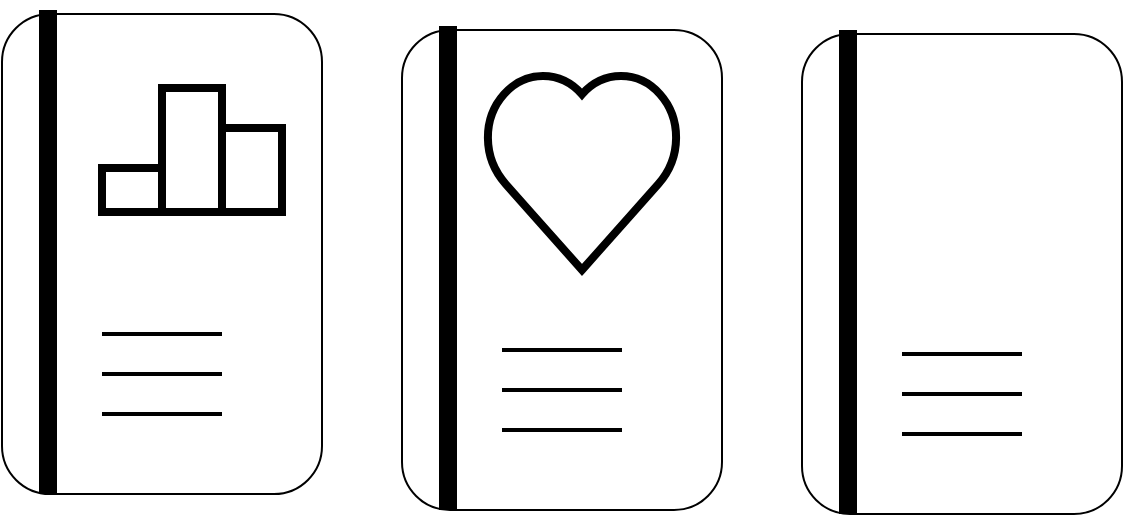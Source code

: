 <mxfile version="13.10.1" type="device"><diagram id="LQnWfatPF32LKoPPIM7A" name="Page-1"><mxGraphModel dx="1298" dy="722" grid="1" gridSize="10" guides="1" tooltips="1" connect="1" arrows="1" fold="1" page="1" pageScale="1" pageWidth="850" pageHeight="1100" math="0" shadow="0"><root><mxCell id="0"/><mxCell id="1" parent="0"/><mxCell id="fuB1uRBvP-Pcp4r1zQ3I-1" value="" style="rounded=1;whiteSpace=wrap;html=1;" vertex="1" parent="1"><mxGeometry x="360" y="120" width="160" height="240" as="geometry"/></mxCell><mxCell id="fuB1uRBvP-Pcp4r1zQ3I-2" value="" style="endArrow=none;html=1;strokeWidth=9;" edge="1" parent="1"><mxGeometry width="50" height="50" relative="1" as="geometry"><mxPoint x="383" y="360" as="sourcePoint"/><mxPoint x="383" y="118" as="targetPoint"/></mxGeometry></mxCell><mxCell id="fuB1uRBvP-Pcp4r1zQ3I-3" value="" style="verticalLabelPosition=bottom;verticalAlign=top;html=1;shape=mxgraph.basic.heart;strokeWidth=4;" vertex="1" parent="1"><mxGeometry x="400" y="140" width="100" height="100" as="geometry"/></mxCell><mxCell id="fuB1uRBvP-Pcp4r1zQ3I-4" value="" style="endArrow=none;html=1;strokeWidth=2;" edge="1" parent="1"><mxGeometry width="50" height="50" relative="1" as="geometry"><mxPoint x="410" y="280" as="sourcePoint"/><mxPoint x="470" y="280" as="targetPoint"/></mxGeometry></mxCell><mxCell id="fuB1uRBvP-Pcp4r1zQ3I-5" value="" style="endArrow=none;html=1;strokeWidth=2;" edge="1" parent="1"><mxGeometry width="50" height="50" relative="1" as="geometry"><mxPoint x="410" y="300" as="sourcePoint"/><mxPoint x="470" y="300" as="targetPoint"/></mxGeometry></mxCell><mxCell id="fuB1uRBvP-Pcp4r1zQ3I-6" value="" style="endArrow=none;html=1;strokeWidth=2;" edge="1" parent="1"><mxGeometry width="50" height="50" relative="1" as="geometry"><mxPoint x="410" y="320" as="sourcePoint"/><mxPoint x="470" y="320" as="targetPoint"/></mxGeometry></mxCell><mxCell id="fuB1uRBvP-Pcp4r1zQ3I-7" value="" style="rounded=1;whiteSpace=wrap;html=1;" vertex="1" parent="1"><mxGeometry x="560" y="122" width="160" height="240" as="geometry"/></mxCell><mxCell id="fuB1uRBvP-Pcp4r1zQ3I-8" value="" style="endArrow=none;html=1;strokeWidth=9;" edge="1" parent="1"><mxGeometry width="50" height="50" relative="1" as="geometry"><mxPoint x="583" y="362" as="sourcePoint"/><mxPoint x="583" y="120" as="targetPoint"/></mxGeometry></mxCell><mxCell id="fuB1uRBvP-Pcp4r1zQ3I-10" value="" style="endArrow=none;html=1;strokeWidth=2;" edge="1" parent="1"><mxGeometry width="50" height="50" relative="1" as="geometry"><mxPoint x="610" y="282" as="sourcePoint"/><mxPoint x="670" y="282" as="targetPoint"/></mxGeometry></mxCell><mxCell id="fuB1uRBvP-Pcp4r1zQ3I-11" value="" style="endArrow=none;html=1;strokeWidth=2;" edge="1" parent="1"><mxGeometry width="50" height="50" relative="1" as="geometry"><mxPoint x="610" y="302" as="sourcePoint"/><mxPoint x="670" y="302" as="targetPoint"/></mxGeometry></mxCell><mxCell id="fuB1uRBvP-Pcp4r1zQ3I-12" value="" style="endArrow=none;html=1;strokeWidth=2;" edge="1" parent="1"><mxGeometry width="50" height="50" relative="1" as="geometry"><mxPoint x="610" y="322" as="sourcePoint"/><mxPoint x="670" y="322" as="targetPoint"/></mxGeometry></mxCell><mxCell id="fuB1uRBvP-Pcp4r1zQ3I-15" value="" style="shape=image;html=1;verticalAlign=top;verticalLabelPosition=bottom;labelBackgroundColor=#ffffff;imageAspect=0;aspect=fixed;image=https://cdn0.iconfinder.com/data/icons/education-340/100/Tilda_Icons_1ed_hourglass-128.png;fontColor=none;" vertex="1" parent="1"><mxGeometry x="590" y="126" width="128" height="128" as="geometry"/></mxCell><mxCell id="fuB1uRBvP-Pcp4r1zQ3I-16" value="" style="rounded=1;whiteSpace=wrap;html=1;" vertex="1" parent="1"><mxGeometry x="160" y="112" width="160" height="240" as="geometry"/></mxCell><mxCell id="fuB1uRBvP-Pcp4r1zQ3I-17" value="" style="endArrow=none;html=1;strokeWidth=9;" edge="1" parent="1"><mxGeometry width="50" height="50" relative="1" as="geometry"><mxPoint x="183" y="352" as="sourcePoint"/><mxPoint x="183" y="110" as="targetPoint"/></mxGeometry></mxCell><mxCell id="fuB1uRBvP-Pcp4r1zQ3I-19" value="" style="endArrow=none;html=1;strokeWidth=2;" edge="1" parent="1"><mxGeometry width="50" height="50" relative="1" as="geometry"><mxPoint x="210" y="272" as="sourcePoint"/><mxPoint x="270" y="272" as="targetPoint"/></mxGeometry></mxCell><mxCell id="fuB1uRBvP-Pcp4r1zQ3I-20" value="" style="endArrow=none;html=1;strokeWidth=2;" edge="1" parent="1"><mxGeometry width="50" height="50" relative="1" as="geometry"><mxPoint x="210" y="292" as="sourcePoint"/><mxPoint x="270" y="292" as="targetPoint"/></mxGeometry></mxCell><mxCell id="fuB1uRBvP-Pcp4r1zQ3I-21" value="" style="endArrow=none;html=1;strokeWidth=2;" edge="1" parent="1"><mxGeometry width="50" height="50" relative="1" as="geometry"><mxPoint x="210" y="312" as="sourcePoint"/><mxPoint x="270" y="312" as="targetPoint"/></mxGeometry></mxCell><mxCell id="fuB1uRBvP-Pcp4r1zQ3I-22" value="" style="rounded=0;whiteSpace=wrap;html=1;labelBackgroundColor=none;fontColor=none;strokeWidth=4;direction=south;" vertex="1" parent="1"><mxGeometry x="240" y="149" width="30" height="62" as="geometry"/></mxCell><mxCell id="fuB1uRBvP-Pcp4r1zQ3I-25" value="" style="rounded=0;whiteSpace=wrap;html=1;labelBackgroundColor=none;fontColor=none;strokeWidth=4;direction=south;" vertex="1" parent="1"><mxGeometry x="270" y="169" width="30" height="42" as="geometry"/></mxCell><mxCell id="fuB1uRBvP-Pcp4r1zQ3I-26" value="" style="rounded=0;whiteSpace=wrap;html=1;labelBackgroundColor=none;fontColor=none;strokeWidth=4;direction=south;" vertex="1" parent="1"><mxGeometry x="210" y="189" width="30" height="22" as="geometry"/></mxCell></root></mxGraphModel></diagram></mxfile>